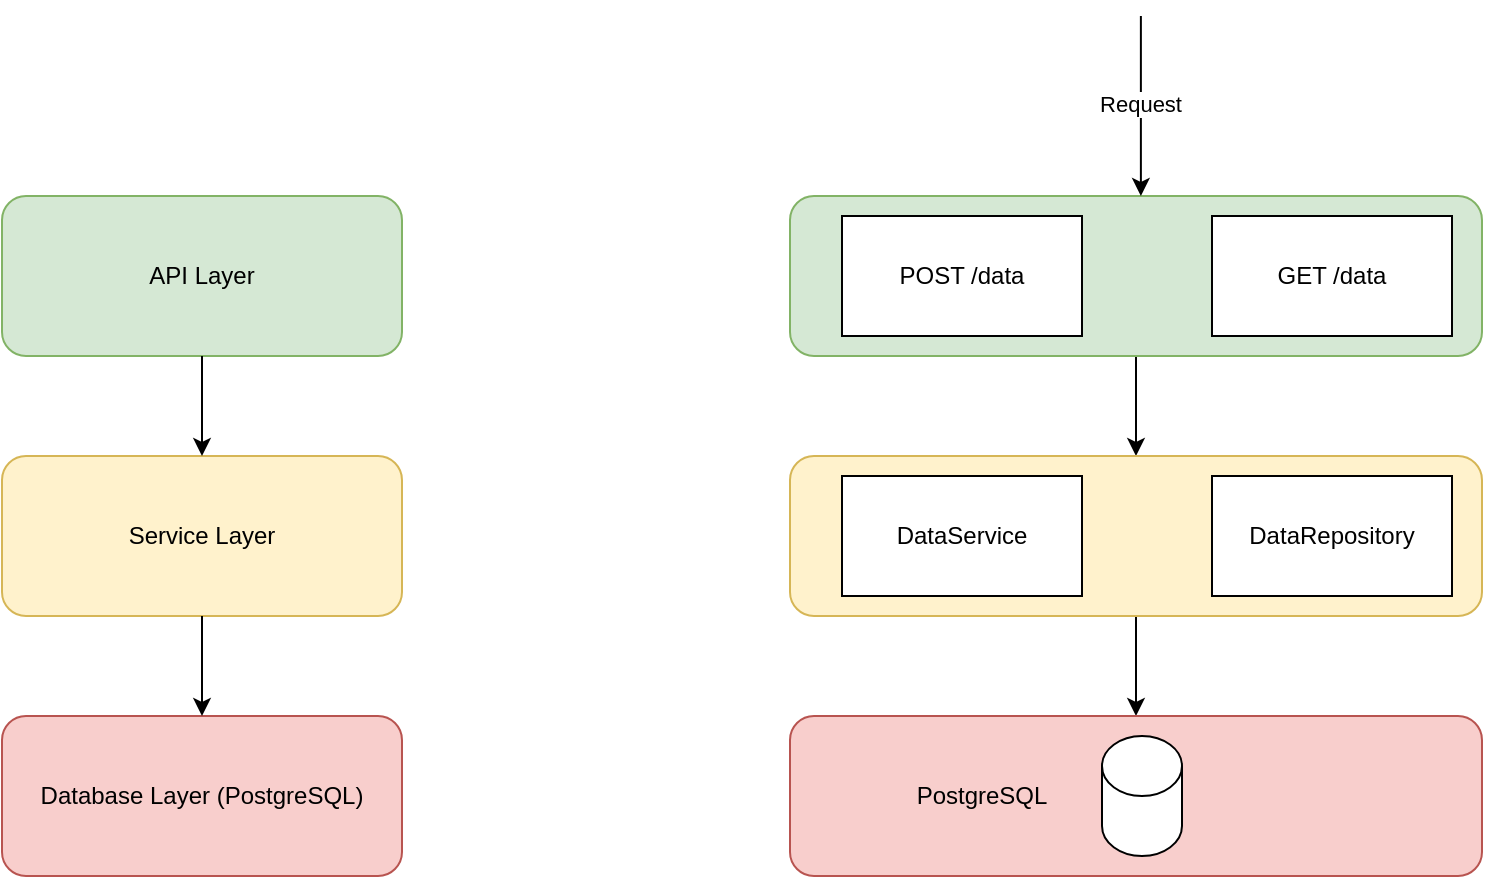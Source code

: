 <mxfile version="26.0.2">
  <diagram name="Microservice Architecture" id="0">
    <mxGraphModel dx="674" dy="1547" grid="1" gridSize="10" guides="1" tooltips="1" connect="1" arrows="1" fold="1" page="1" pageScale="1" pageWidth="827" pageHeight="1169" math="0" shadow="0">
      <root>
        <mxCell id="0" />
        <mxCell id="1" parent="0" />
        <mxCell id="apiLayer" value="API Layer" style="rounded=1;whiteSpace=wrap;html=1;fillColor=#d5e8d4;strokeColor=#82b366;" parent="1" vertex="1">
          <mxGeometry x="20" y="30" width="200" height="80" as="geometry" />
        </mxCell>
        <mxCell id="serviceLayer" value="Service Layer" style="rounded=1;whiteSpace=wrap;html=1;fillColor=#fff2cc;strokeColor=#d6b656;" parent="1" vertex="1">
          <mxGeometry x="20" y="160" width="200" height="80" as="geometry" />
        </mxCell>
        <mxCell id="databaseLayer" value="Database Layer (PostgreSQL)" style="rounded=1;whiteSpace=wrap;html=1;fillColor=#f8cecc;strokeColor=#b85450;" parent="1" vertex="1">
          <mxGeometry x="20" y="290" width="200" height="80" as="geometry" />
        </mxCell>
        <mxCell id="connection1" style="edgeStyle=elbowEdgeStyle;elbow=horizontal;orthogonal=0;strokeColor=#000000;" parent="1" source="apiLayer" target="serviceLayer" edge="1">
          <mxGeometry relative="1" as="geometry" />
        </mxCell>
        <mxCell id="connection2" style="edgeStyle=elbowEdgeStyle;elbow=horizontal;orthogonal=0;strokeColor=#000000;" parent="1" source="serviceLayer" target="databaseLayer" edge="1">
          <mxGeometry relative="1" as="geometry" />
        </mxCell>
        <mxCell id="tYfYnzDqIJ8LhlFnnDY5-16" style="edgeStyle=orthogonalEdgeStyle;rounded=0;orthogonalLoop=1;jettySize=auto;html=1;entryX=0.5;entryY=0;entryDx=0;entryDy=0;" edge="1" parent="1" source="tYfYnzDqIJ8LhlFnnDY5-8" target="tYfYnzDqIJ8LhlFnnDY5-9">
          <mxGeometry relative="1" as="geometry" />
        </mxCell>
        <mxCell id="tYfYnzDqIJ8LhlFnnDY5-8" value="" style="rounded=1;whiteSpace=wrap;html=1;fillColor=#d5e8d4;strokeColor=#82b366;" vertex="1" parent="1">
          <mxGeometry x="414" y="30" width="346" height="80" as="geometry" />
        </mxCell>
        <mxCell id="tYfYnzDqIJ8LhlFnnDY5-17" style="edgeStyle=orthogonalEdgeStyle;rounded=0;orthogonalLoop=1;jettySize=auto;html=1;entryX=0.5;entryY=0;entryDx=0;entryDy=0;" edge="1" parent="1" source="tYfYnzDqIJ8LhlFnnDY5-9" target="tYfYnzDqIJ8LhlFnnDY5-10">
          <mxGeometry relative="1" as="geometry" />
        </mxCell>
        <mxCell id="tYfYnzDqIJ8LhlFnnDY5-9" value="" style="rounded=1;whiteSpace=wrap;html=1;fillColor=#fff2cc;strokeColor=#d6b656;" vertex="1" parent="1">
          <mxGeometry x="414" y="160" width="346" height="80" as="geometry" />
        </mxCell>
        <mxCell id="tYfYnzDqIJ8LhlFnnDY5-10" value="" style="rounded=1;whiteSpace=wrap;html=1;fillColor=#f8cecc;strokeColor=#b85450;" vertex="1" parent="1">
          <mxGeometry x="414" y="290" width="346" height="80" as="geometry" />
        </mxCell>
        <mxCell id="tYfYnzDqIJ8LhlFnnDY5-11" value="" style="shape=cylinder3;whiteSpace=wrap;html=1;boundedLbl=1;backgroundOutline=1;size=15;" vertex="1" parent="1">
          <mxGeometry x="570" y="300" width="40" height="60" as="geometry" />
        </mxCell>
        <mxCell id="tYfYnzDqIJ8LhlFnnDY5-12" value="PostgreSQL" style="text;html=1;align=center;verticalAlign=middle;whiteSpace=wrap;rounded=0;" vertex="1" parent="1">
          <mxGeometry x="480" y="315" width="60" height="30" as="geometry" />
        </mxCell>
        <mxCell id="tYfYnzDqIJ8LhlFnnDY5-13" value="GET /data" style="rounded=0;whiteSpace=wrap;html=1;" vertex="1" parent="1">
          <mxGeometry x="625" y="40" width="120" height="60" as="geometry" />
        </mxCell>
        <mxCell id="tYfYnzDqIJ8LhlFnnDY5-15" value="POST /data" style="rounded=0;whiteSpace=wrap;html=1;" vertex="1" parent="1">
          <mxGeometry x="440" y="40" width="120" height="60" as="geometry" />
        </mxCell>
        <mxCell id="tYfYnzDqIJ8LhlFnnDY5-18" value="" style="endArrow=classic;html=1;rounded=0;" edge="1" parent="1">
          <mxGeometry width="50" height="50" relative="1" as="geometry">
            <mxPoint x="589.44" y="-60" as="sourcePoint" />
            <mxPoint x="589.44" y="30" as="targetPoint" />
          </mxGeometry>
        </mxCell>
        <mxCell id="tYfYnzDqIJ8LhlFnnDY5-19" value="Request" style="edgeLabel;html=1;align=center;verticalAlign=middle;resizable=0;points=[];" vertex="1" connectable="0" parent="tYfYnzDqIJ8LhlFnnDY5-18">
          <mxGeometry x="-0.03" y="-1" relative="1" as="geometry">
            <mxPoint as="offset" />
          </mxGeometry>
        </mxCell>
        <mxCell id="tYfYnzDqIJ8LhlFnnDY5-20" value="DataService" style="rounded=0;whiteSpace=wrap;html=1;" vertex="1" parent="1">
          <mxGeometry x="440" y="170" width="120" height="60" as="geometry" />
        </mxCell>
        <mxCell id="tYfYnzDqIJ8LhlFnnDY5-21" value="DataRepository" style="rounded=0;whiteSpace=wrap;html=1;" vertex="1" parent="1">
          <mxGeometry x="625" y="170" width="120" height="60" as="geometry" />
        </mxCell>
      </root>
    </mxGraphModel>
  </diagram>
</mxfile>
